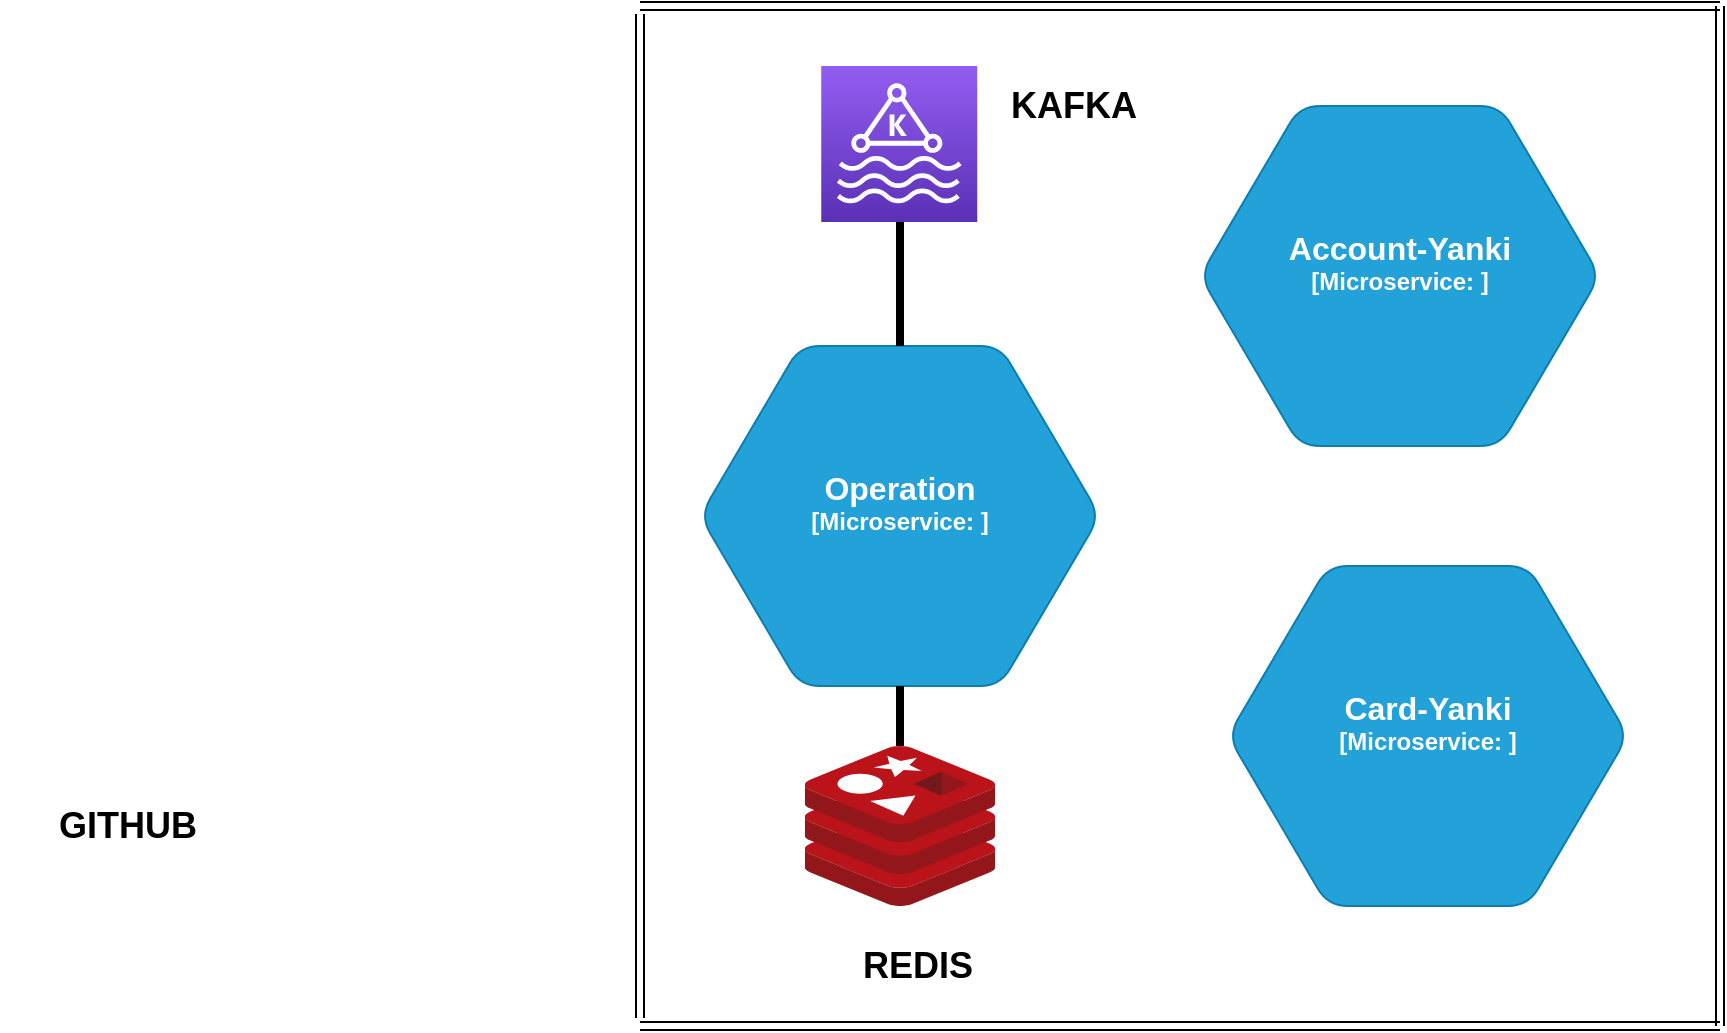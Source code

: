 <mxfile version="16.6.3" type="github"><diagram id="M9zdxjrtRXyFdbecn8tF" name="Page-1"><mxGraphModel dx="1778" dy="1973" grid="1" gridSize="10" guides="1" tooltips="1" connect="1" arrows="1" fold="1" page="1" pageScale="1" pageWidth="827" pageHeight="1169" math="0" shadow="0"><root><mxCell id="0"/><mxCell id="1" parent="0"/><object placeholders="1" c4Type="Account-Yanki" c4Container="Microservice" c4Technology="" c4Description="" label="&lt;font style=&quot;font-size: 16px&quot;&gt;&lt;b&gt;%c4Type%&lt;/font&gt;&lt;div&gt;[%c4Container%:&amp;nbsp;%c4Technology%]&lt;/div&gt;&lt;br&gt;&lt;div&gt;&lt;font style=&quot;font-size: 11px&quot;&gt;&lt;font color=&quot;#E6E6E6&quot;&gt;%c4Description%&lt;/font&gt;&lt;/div&gt;" id="TH7AMwZz-W8swylTgrrO-1"><mxCell style="shape=hexagon;size=50;perimeter=hexagonPerimeter2;whiteSpace=wrap;html=1;fixedSize=1;rounded=1;labelBackgroundColor=none;fillColor=#23A2D9;fontSize=12;fontColor=#ffffff;align=center;strokeColor=#0E7DAD;metaEdit=1;points=[[0.5,0,0],[1,0.25,0],[1,0.5,0],[1,0.75,0],[0.5,1,0],[0,0.75,0],[0,0.5,0],[0,0.25,0]];resizable=0;" vertex="1" parent="1"><mxGeometry x="400" y="30" width="200" height="170" as="geometry"/></mxCell></object><object placeholders="1" c4Type="Card-Yanki" c4Container="Microservice" c4Technology="" c4Description="" label="&lt;font style=&quot;font-size: 16px&quot;&gt;&lt;b&gt;%c4Type%&lt;/font&gt;&lt;div&gt;[%c4Container%:&amp;nbsp;%c4Technology%]&lt;/div&gt;&lt;br&gt;&lt;div&gt;&lt;font style=&quot;font-size: 11px&quot;&gt;&lt;font color=&quot;#E6E6E6&quot;&gt;%c4Description%&lt;/font&gt;&lt;/div&gt;" id="TH7AMwZz-W8swylTgrrO-2"><mxCell style="shape=hexagon;size=50;perimeter=hexagonPerimeter2;whiteSpace=wrap;html=1;fixedSize=1;rounded=1;labelBackgroundColor=none;fillColor=#23A2D9;fontSize=12;fontColor=#ffffff;align=center;strokeColor=#0E7DAD;metaEdit=1;points=[[0.5,0,0],[1,0.25,0],[1,0.5,0],[1,0.75,0],[0.5,1,0],[0,0.75,0],[0,0.5,0],[0,0.25,0]];resizable=0;" vertex="1" parent="1"><mxGeometry x="414" y="260" width="200" height="170" as="geometry"/></mxCell></object><object placeholders="1" c4Type="Operation" c4Container="Microservice" c4Technology="" c4Description="" label="&lt;font style=&quot;font-size: 16px&quot;&gt;&lt;b&gt;%c4Type%&lt;/font&gt;&lt;div&gt;[%c4Container%:&amp;nbsp;%c4Technology%]&lt;/div&gt;&lt;br&gt;&lt;div&gt;&lt;font style=&quot;font-size: 11px&quot;&gt;&lt;font color=&quot;#E6E6E6&quot;&gt;%c4Description%&lt;/font&gt;&lt;/div&gt;" id="TH7AMwZz-W8swylTgrrO-3"><mxCell style="shape=hexagon;size=50;perimeter=hexagonPerimeter2;whiteSpace=wrap;html=1;fixedSize=1;rounded=1;labelBackgroundColor=none;fillColor=#23A2D9;fontSize=12;fontColor=#ffffff;align=center;strokeColor=#0E7DAD;metaEdit=1;points=[[0.5,0,0],[1,0.25,0],[1,0.5,0],[1,0.75,0],[0.5,1,0],[0,0.75,0],[0,0.5,0],[0,0.25,0]];resizable=0;" vertex="1" parent="1"><mxGeometry x="150" y="150" width="200" height="170" as="geometry"/></mxCell></object><mxCell id="TH7AMwZz-W8swylTgrrO-6" value="" style="shape=link;html=1;rounded=0;" edge="1" parent="1"><mxGeometry width="100" relative="1" as="geometry"><mxPoint x="120" y="-20" as="sourcePoint"/><mxPoint x="660" y="-20" as="targetPoint"/></mxGeometry></mxCell><mxCell id="TH7AMwZz-W8swylTgrrO-7" value="" style="shape=link;html=1;rounded=0;" edge="1" parent="1"><mxGeometry width="100" relative="1" as="geometry"><mxPoint x="120" y="-16" as="sourcePoint"/><mxPoint x="120" y="486" as="targetPoint"/></mxGeometry></mxCell><mxCell id="TH7AMwZz-W8swylTgrrO-8" value="" style="shape=link;html=1;rounded=0;" edge="1" parent="1"><mxGeometry width="100" relative="1" as="geometry"><mxPoint x="120" y="490" as="sourcePoint"/><mxPoint x="660" y="490" as="targetPoint"/></mxGeometry></mxCell><mxCell id="TH7AMwZz-W8swylTgrrO-9" value="" style="shape=link;html=1;rounded=0;" edge="1" parent="1"><mxGeometry width="100" relative="1" as="geometry"><mxPoint x="660" y="-20" as="sourcePoint"/><mxPoint x="660" y="490" as="targetPoint"/></mxGeometry></mxCell><mxCell id="TH7AMwZz-W8swylTgrrO-10" value="" style="shape=image;html=1;verticalAlign=top;verticalLabelPosition=bottom;labelBackgroundColor=#ffffff;imageAspect=0;aspect=fixed;image=https://cdn4.iconfinder.com/data/icons/socialcones/508/Github-128.png" vertex="1" parent="1"><mxGeometry x="-200" y="230" width="128" height="128" as="geometry"/></mxCell><mxCell id="TH7AMwZz-W8swylTgrrO-11" value="&lt;b&gt;&lt;font style=&quot;font-size: 18px&quot;&gt;GITHUB&lt;/font&gt;&lt;/b&gt;" style="text;html=1;strokeColor=none;fillColor=none;align=center;verticalAlign=middle;whiteSpace=wrap;rounded=0;" vertex="1" parent="1"><mxGeometry x="-184" y="370" width="96" height="40" as="geometry"/></mxCell><mxCell id="TH7AMwZz-W8swylTgrrO-12" value="" style="sketch=0;aspect=fixed;html=1;points=[];align=center;image;fontSize=12;image=img/lib/mscae/Cache_Redis_Product.svg;" vertex="1" parent="1"><mxGeometry x="202.38" y="350" width="95.24" height="80" as="geometry"/></mxCell><mxCell id="TH7AMwZz-W8swylTgrrO-13" value="" style="sketch=0;points=[[0,0,0],[0.25,0,0],[0.5,0,0],[0.75,0,0],[1,0,0],[0,1,0],[0.25,1,0],[0.5,1,0],[0.75,1,0],[1,1,0],[0,0.25,0],[0,0.5,0],[0,0.75,0],[1,0.25,0],[1,0.5,0],[1,0.75,0]];outlineConnect=0;fontColor=#232F3E;gradientColor=#945DF2;gradientDirection=north;fillColor=#5A30B5;strokeColor=#ffffff;dashed=0;verticalLabelPosition=bottom;verticalAlign=top;align=center;html=1;fontSize=12;fontStyle=0;aspect=fixed;shape=mxgraph.aws4.resourceIcon;resIcon=mxgraph.aws4.managed_streaming_for_kafka;" vertex="1" parent="1"><mxGeometry x="210.62" y="10" width="78" height="78" as="geometry"/></mxCell><mxCell id="TH7AMwZz-W8swylTgrrO-14" value="&lt;b&gt;&lt;font style=&quot;font-size: 18px&quot;&gt;REDIS&lt;/font&gt;&lt;/b&gt;" style="text;html=1;strokeColor=none;fillColor=none;align=center;verticalAlign=middle;whiteSpace=wrap;rounded=0;" vertex="1" parent="1"><mxGeometry x="211" y="440" width="96" height="40" as="geometry"/></mxCell><mxCell id="TH7AMwZz-W8swylTgrrO-16" value="&lt;b&gt;&lt;font style=&quot;font-size: 18px&quot;&gt;KAFKA&lt;/font&gt;&lt;/b&gt;" style="text;html=1;strokeColor=none;fillColor=none;align=center;verticalAlign=middle;whiteSpace=wrap;rounded=0;" vertex="1" parent="1"><mxGeometry x="288.62" y="10" width="96" height="40" as="geometry"/></mxCell><mxCell id="TH7AMwZz-W8swylTgrrO-17" value="" style="endArrow=none;html=1;rounded=0;fontSize=18;strokeWidth=4;" edge="1" parent="1" source="TH7AMwZz-W8swylTgrrO-12"><mxGeometry width="50" height="50" relative="1" as="geometry"><mxPoint x="200" y="370" as="sourcePoint"/><mxPoint x="250" y="320" as="targetPoint"/></mxGeometry></mxCell><mxCell id="TH7AMwZz-W8swylTgrrO-19" value="" style="endArrow=none;html=1;rounded=0;fontSize=18;strokeWidth=4;exitX=0.5;exitY=0;exitDx=0;exitDy=0;exitPerimeter=0;" edge="1" parent="1" source="TH7AMwZz-W8swylTgrrO-3"><mxGeometry width="50" height="50" relative="1" as="geometry"><mxPoint x="230" y="168" as="sourcePoint"/><mxPoint x="250" y="88" as="targetPoint"/></mxGeometry></mxCell></root></mxGraphModel></diagram></mxfile>
